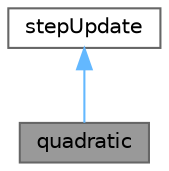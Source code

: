 digraph "quadratic"
{
 // LATEX_PDF_SIZE
  bgcolor="transparent";
  edge [fontname=Helvetica,fontsize=10,labelfontname=Helvetica,labelfontsize=10];
  node [fontname=Helvetica,fontsize=10,shape=box,height=0.2,width=0.4];
  Node1 [id="Node000001",label="quadratic",height=0.2,width=0.4,color="gray40", fillcolor="grey60", style="filled", fontcolor="black",tooltip="Fits a quadratic polynomial of the merit function as a function of step and finds the \"optimal\" value..."];
  Node2 -> Node1 [id="edge1_Node000001_Node000002",dir="back",color="steelblue1",style="solid",tooltip=" "];
  Node2 [id="Node000002",label="stepUpdate",height=0.2,width=0.4,color="gray40", fillcolor="white", style="filled",URL="$classFoam_1_1stepUpdate.html",tooltip="Abstract base class for step update methods used in line search."];
}
